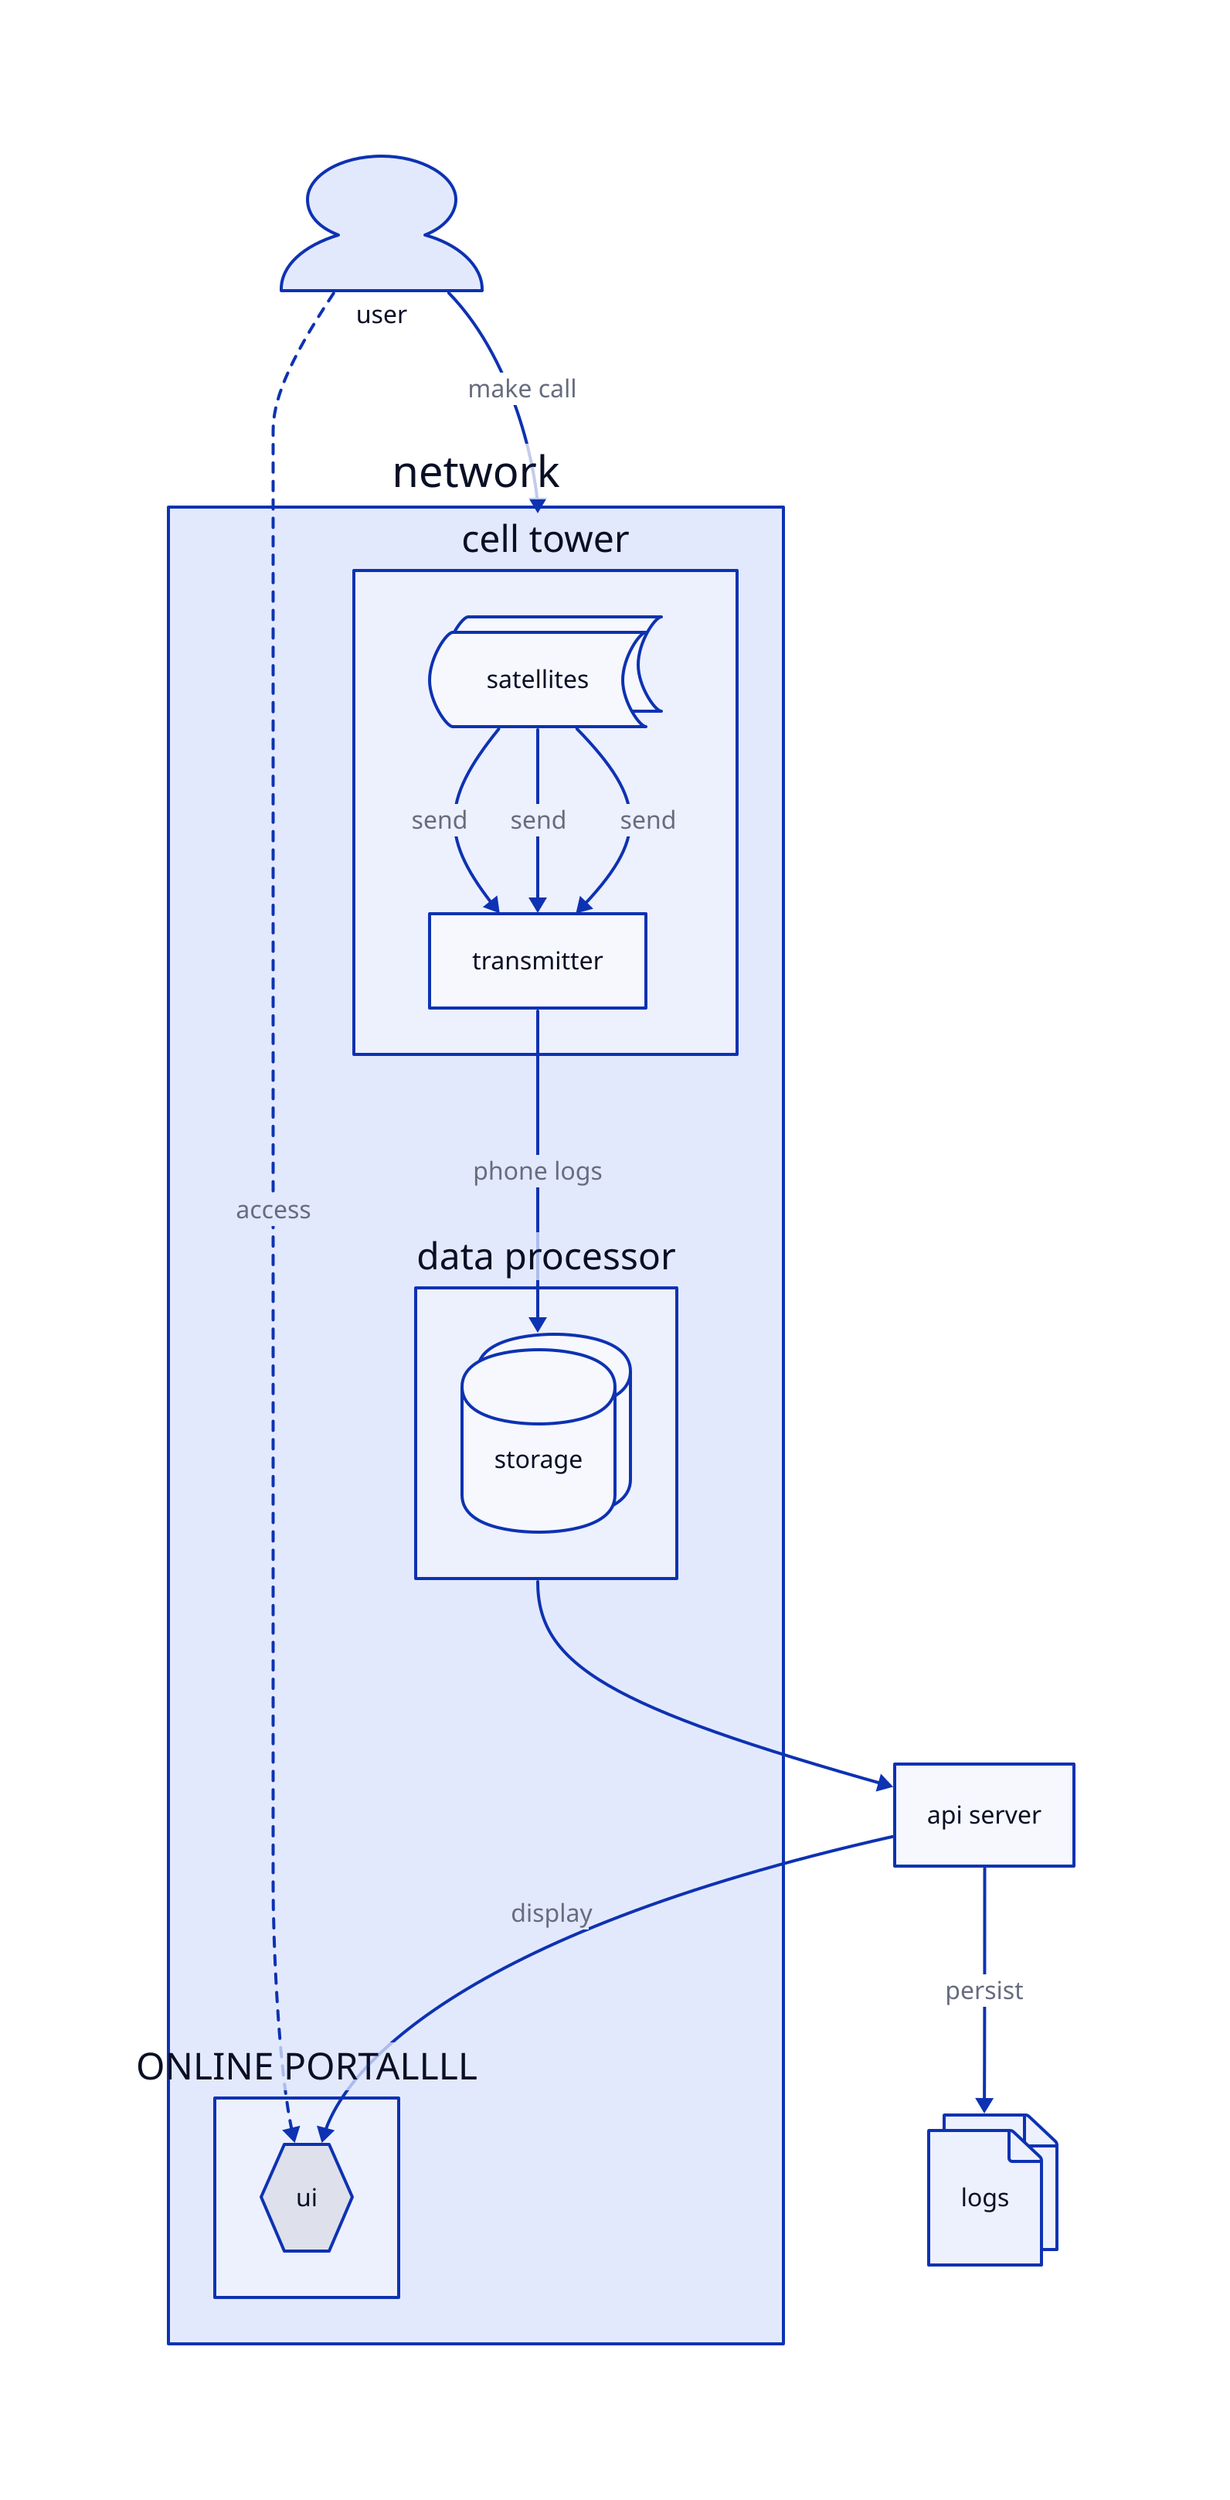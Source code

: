 network: {
  cell tower: {
		satellites: {
			shape: stored_data
      style.multiple: true
      width: 140
		}

		transmitter: {
      width: 140
    }

		satellites -> transmitter: send {
		}
		satellites -> transmitter: send {
		}
		satellites -> transmitter: send {
		}
  }

  # long label to expand
  online portal: ONLINE PORTALLLL {
    ui: { shape: hexagon }
  }

  data processor: {
    storage: {
      shape: cylinder
      style.multiple: true
    }
  }

  cell tower.transmitter -> data processor.storage: phone logs
}

user: {
  shape: person
  width: 130
}

user -> network.cell tower: make call
user -> network.online portal.ui: access {
  style.stroke-dash: 3
}

api server -> network.online portal.ui: display
api server -> logs: persist
logs: { shape: page; style.multiple: true }

network.data processor -> api server
			